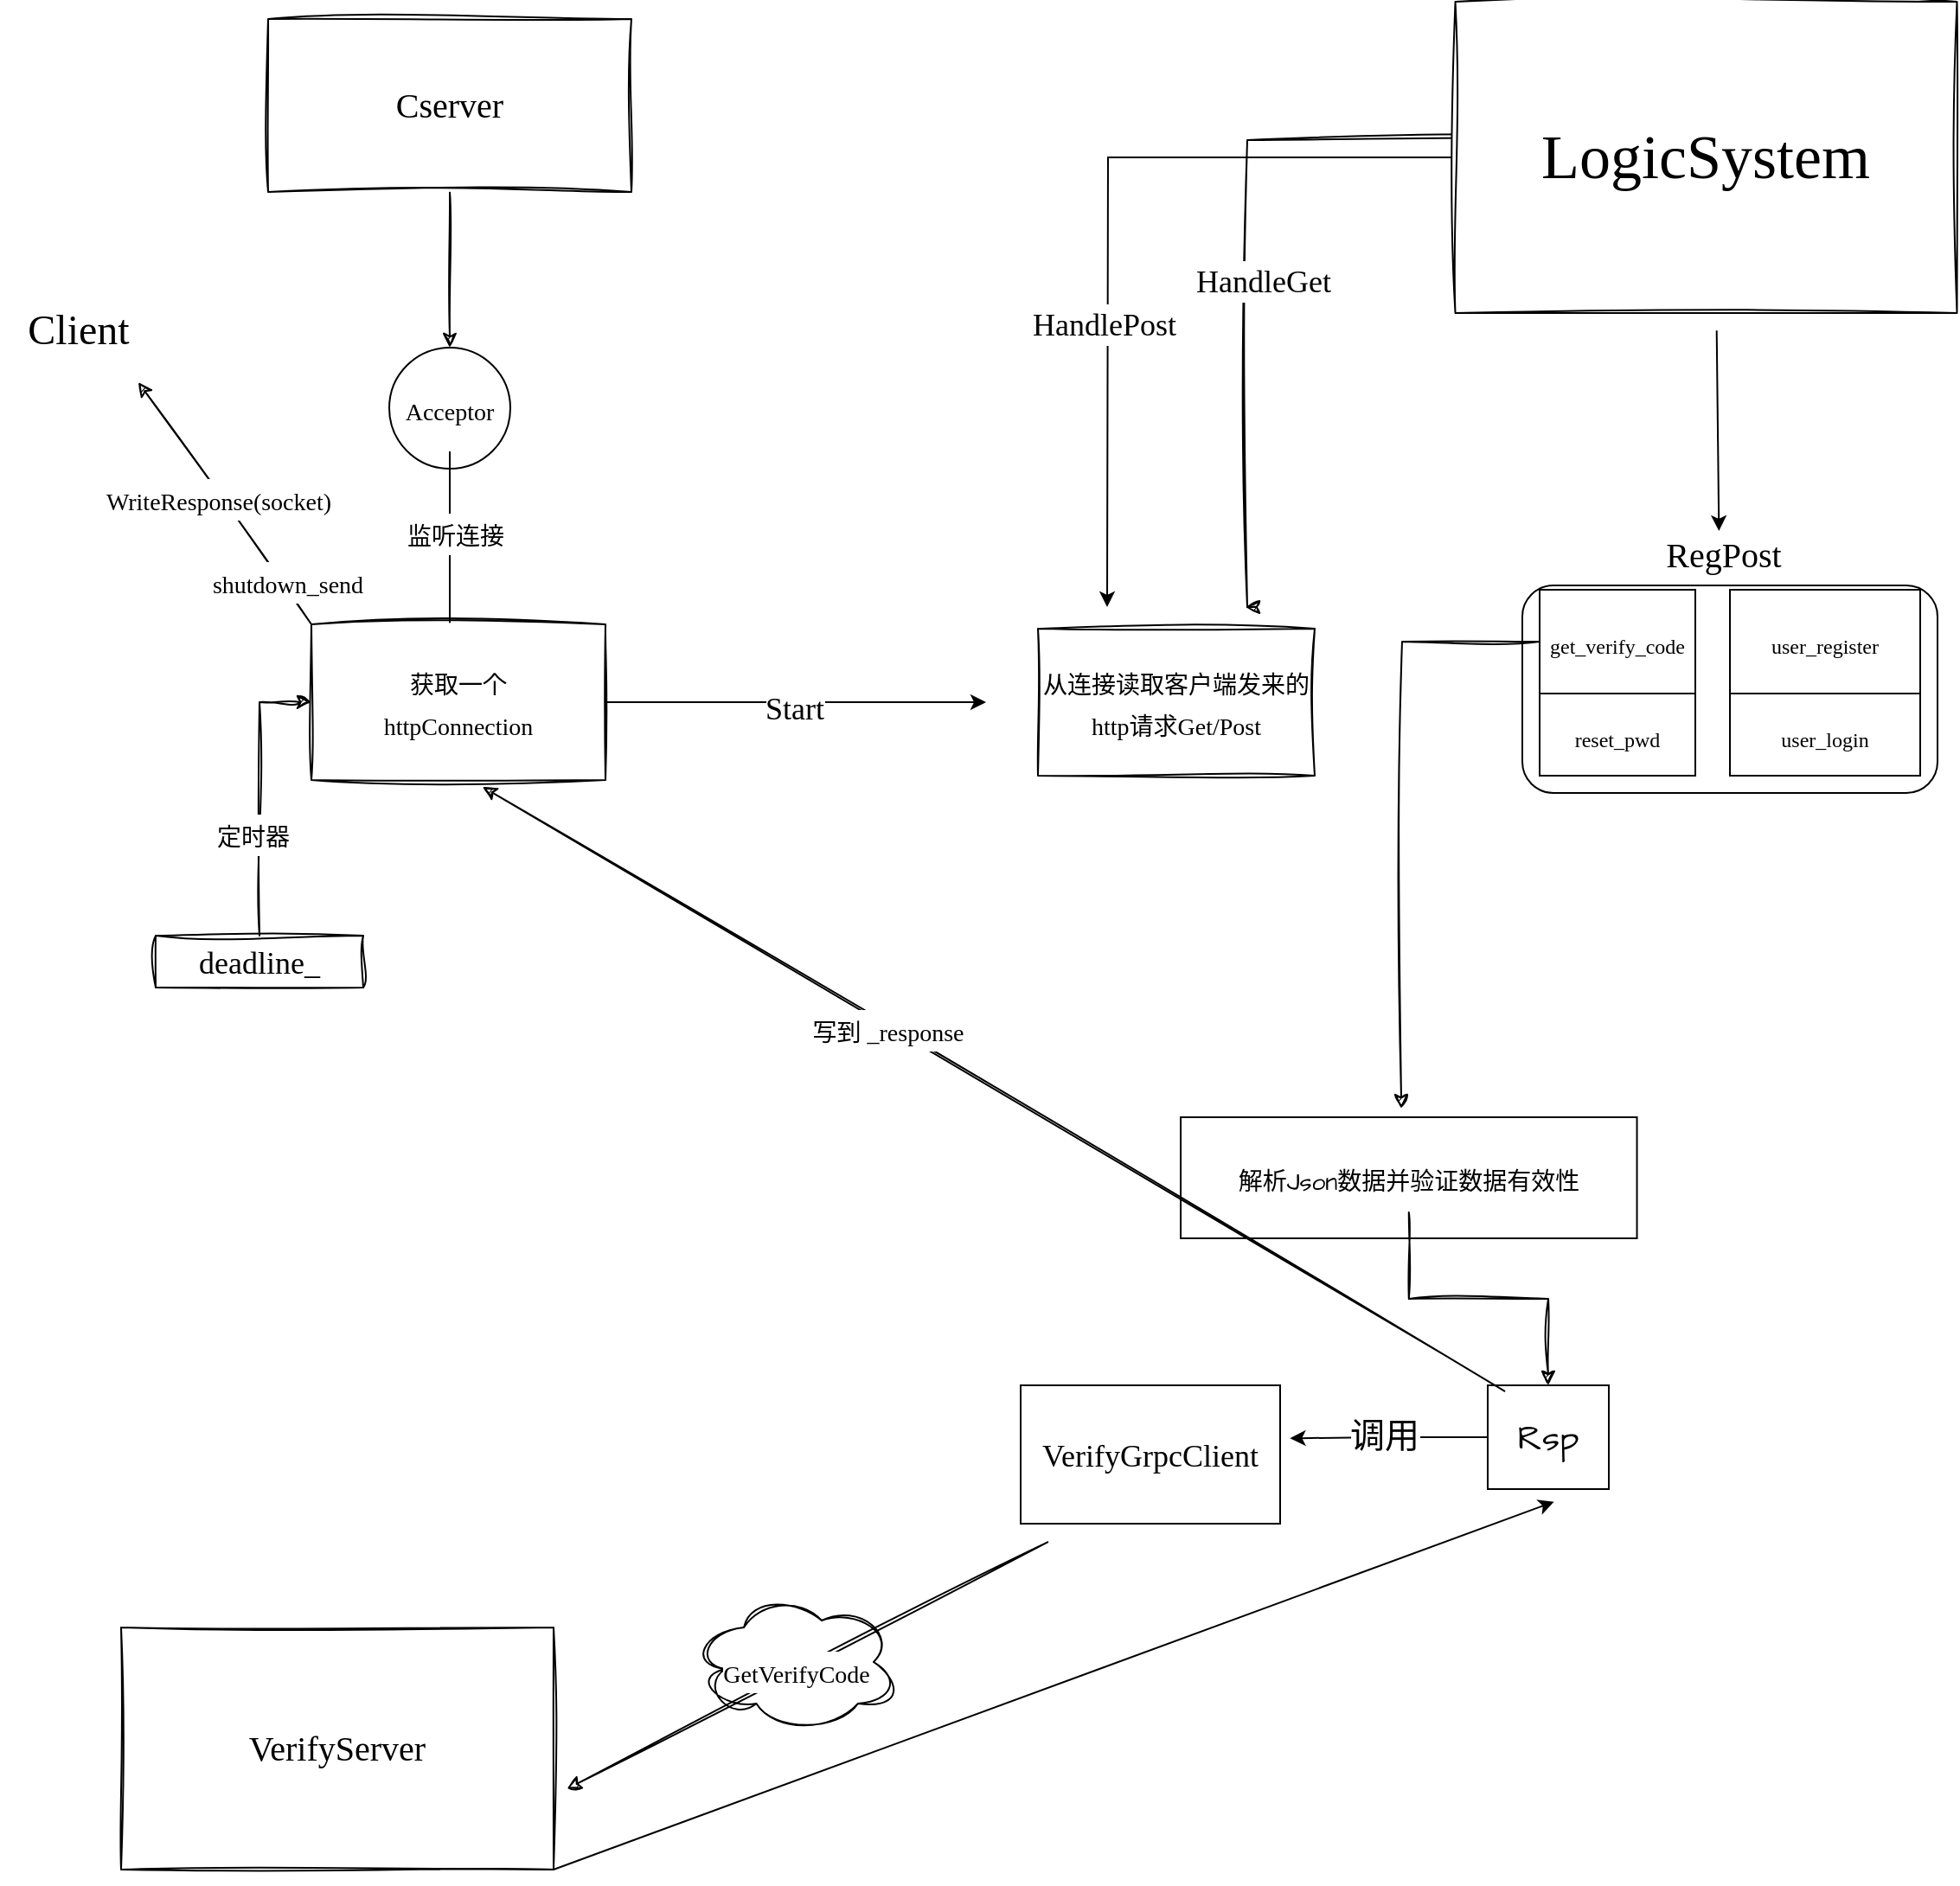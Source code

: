 <mxfile version="22.1.18" type="device">
  <diagram name="第 1 页" id="KdRjreE3MOIQbmugA6AL">
    <mxGraphModel dx="1526" dy="896" grid="1" gridSize="10" guides="1" tooltips="1" connect="1" arrows="1" fold="1" page="1" pageScale="1" pageWidth="20000" pageHeight="20000" math="0" shadow="0">
      <root>
        <mxCell id="0" />
        <mxCell id="1" parent="0" />
        <mxCell id="RObKxQkiu_mTfadBc8yZ-38" value="" style="rounded=1;whiteSpace=wrap;html=1;hachureGap=4;fontFamily=Architects Daughter;fontSource=https%3A%2F%2Ffonts.googleapis.com%2Fcss%3Ffamily%3DArchitects%2BDaughter;fontSize=20;" parent="1" vertex="1">
          <mxGeometry x="1230" y="507.5" width="240" height="120" as="geometry" />
        </mxCell>
        <mxCell id="RObKxQkiu_mTfadBc8yZ-24" style="edgeStyle=orthogonalEdgeStyle;rounded=0;sketch=1;hachureGap=4;jiggle=2;curveFitting=1;orthogonalLoop=1;jettySize=auto;html=1;entryX=0.5;entryY=0;entryDx=0;entryDy=0;fontFamily=Architects Daughter;fontSource=https%3A%2F%2Ffonts.googleapis.com%2Fcss%3Ffamily%3DArchitects%2BDaughter;fontSize=16;" parent="1" source="RObKxQkiu_mTfadBc8yZ-1" target="RObKxQkiu_mTfadBc8yZ-3" edge="1">
          <mxGeometry relative="1" as="geometry" />
        </mxCell>
        <mxCell id="RObKxQkiu_mTfadBc8yZ-1" value="&lt;font face=&quot;Georgia&quot;&gt;Cserver&lt;/font&gt;" style="rounded=0;whiteSpace=wrap;html=1;sketch=1;hachureGap=4;jiggle=2;curveFitting=1;fontFamily=Architects Daughter;fontSource=https%3A%2F%2Ffonts.googleapis.com%2Fcss%3Ffamily%3DArchitects%2BDaughter;fontSize=20;" parent="1" vertex="1">
          <mxGeometry x="505" y="180" width="210" height="100" as="geometry" />
        </mxCell>
        <mxCell id="RObKxQkiu_mTfadBc8yZ-3" value="&lt;font face=&quot;Georgia&quot; style=&quot;font-size: 14px;&quot;&gt;Acceptor&lt;/font&gt;" style="ellipse;whiteSpace=wrap;html=1;aspect=fixed;hachureGap=4;fontFamily=Architects Daughter;fontSource=https%3A%2F%2Ffonts.googleapis.com%2Fcss%3Ffamily%3DArchitects%2BDaughter;fontSize=20;" parent="1" vertex="1">
          <mxGeometry x="575" y="370" width="70" height="70" as="geometry" />
        </mxCell>
        <mxCell id="RObKxQkiu_mTfadBc8yZ-6" value="" style="endArrow=none;html=1;rounded=0;hachureGap=4;fontFamily=Architects Daughter;fontSource=https%3A%2F%2Ffonts.googleapis.com%2Fcss%3Ffamily%3DArchitects%2BDaughter;fontSize=16;" parent="1" edge="1">
          <mxGeometry width="50" height="50" relative="1" as="geometry">
            <mxPoint x="610" y="430" as="sourcePoint" />
            <mxPoint x="610" y="530" as="targetPoint" />
          </mxGeometry>
        </mxCell>
        <mxCell id="RObKxQkiu_mTfadBc8yZ-7" value="&lt;font style=&quot;font-size: 14px;&quot;&gt;监听连接&lt;/font&gt;" style="edgeLabel;html=1;align=center;verticalAlign=middle;resizable=0;points=[];fontSize=20;fontFamily=Architects Daughter;" parent="RObKxQkiu_mTfadBc8yZ-6" vertex="1" connectable="0">
          <mxGeometry x="-0.06" y="3" relative="1" as="geometry">
            <mxPoint as="offset" />
          </mxGeometry>
        </mxCell>
        <mxCell id="RObKxQkiu_mTfadBc8yZ-29" value="tart" style="edgeStyle=orthogonalEdgeStyle;rounded=0;hachureGap=4;orthogonalLoop=1;jettySize=auto;html=1;fontFamily=Architects Daughter;fontSource=https%3A%2F%2Ffonts.googleapis.com%2Fcss%3Ffamily%3DArchitects%2BDaughter;fontSize=16;" parent="1" source="RObKxQkiu_mTfadBc8yZ-9" edge="1">
          <mxGeometry relative="1" as="geometry">
            <mxPoint x="920" y="575" as="targetPoint" />
          </mxGeometry>
        </mxCell>
        <mxCell id="RObKxQkiu_mTfadBc8yZ-30" value="&lt;font face=&quot;Georgia&quot; style=&quot;font-size: 18px;&quot;&gt;Start&lt;/font&gt;" style="edgeLabel;html=1;align=center;verticalAlign=middle;resizable=0;points=[];fontSize=20;fontFamily=Architects Daughter;" parent="RObKxQkiu_mTfadBc8yZ-29" vertex="1" connectable="0">
          <mxGeometry x="0.002" y="-2" relative="1" as="geometry">
            <mxPoint x="-1" as="offset" />
          </mxGeometry>
        </mxCell>
        <mxCell id="RObKxQkiu_mTfadBc8yZ-9" value="&lt;font face=&quot;Georgia&quot; style=&quot;font-size: 14px;&quot;&gt;获取一个&lt;br&gt;httpConnection&lt;/font&gt;" style="rounded=0;whiteSpace=wrap;html=1;sketch=1;hachureGap=4;jiggle=2;curveFitting=1;fontFamily=Architects Daughter;fontSource=https%3A%2F%2Ffonts.googleapis.com%2Fcss%3Ffamily%3DArchitects%2BDaughter;fontSize=20;" parent="1" vertex="1">
          <mxGeometry x="530" y="530" width="170" height="90" as="geometry" />
        </mxCell>
        <mxCell id="RObKxQkiu_mTfadBc8yZ-14" style="edgeStyle=orthogonalEdgeStyle;rounded=0;sketch=1;hachureGap=4;jiggle=2;curveFitting=1;orthogonalLoop=1;jettySize=auto;html=1;fontFamily=Architects Daughter;fontSource=https%3A%2F%2Ffonts.googleapis.com%2Fcss%3Ffamily%3DArchitects%2BDaughter;fontSize=16;" parent="1" edge="1">
          <mxGeometry relative="1" as="geometry">
            <mxPoint x="1070" y="520" as="targetPoint" />
            <mxPoint x="1310" y="250" as="sourcePoint" />
            <Array as="points">
              <mxPoint x="1071" y="250" />
            </Array>
          </mxGeometry>
        </mxCell>
        <mxCell id="RObKxQkiu_mTfadBc8yZ-15" value="&lt;font style=&quot;font-size: 18px;&quot; face=&quot;Georgia&quot;&gt;HandleGet&lt;/font&gt;" style="edgeLabel;html=1;align=center;verticalAlign=middle;resizable=0;points=[];fontSize=20;fontFamily=Architects Daughter;" parent="RObKxQkiu_mTfadBc8yZ-14" vertex="1" connectable="0">
          <mxGeometry x="0.216" y="-2" relative="1" as="geometry">
            <mxPoint x="11" y="10" as="offset" />
          </mxGeometry>
        </mxCell>
        <mxCell id="RObKxQkiu_mTfadBc8yZ-16" style="edgeStyle=orthogonalEdgeStyle;rounded=0;hachureGap=4;orthogonalLoop=1;jettySize=auto;html=1;fontFamily=Architects Daughter;fontSource=https%3A%2F%2Ffonts.googleapis.com%2Fcss%3Ffamily%3DArchitects%2BDaughter;fontSize=16;" parent="1" source="RObKxQkiu_mTfadBc8yZ-10" edge="1">
          <mxGeometry relative="1" as="geometry">
            <mxPoint x="990" y="520" as="targetPoint" />
          </mxGeometry>
        </mxCell>
        <mxCell id="RObKxQkiu_mTfadBc8yZ-17" value="&lt;font style=&quot;font-size: 18px;&quot; face=&quot;Georgia&quot;&gt;HandlePost&lt;/font&gt;" style="edgeLabel;html=1;align=center;verticalAlign=middle;resizable=0;points=[];fontSize=20;fontFamily=Architects Daughter;" parent="RObKxQkiu_mTfadBc8yZ-16" vertex="1" connectable="0">
          <mxGeometry x="0.29" y="-3" relative="1" as="geometry">
            <mxPoint as="offset" />
          </mxGeometry>
        </mxCell>
        <mxCell id="RObKxQkiu_mTfadBc8yZ-10" value="&lt;font style=&quot;font-size: 36px;&quot; face=&quot;Georgia&quot;&gt;LogicSystem&lt;/font&gt;" style="rounded=0;whiteSpace=wrap;html=1;sketch=1;hachureGap=4;jiggle=2;curveFitting=1;fontFamily=Architects Daughter;fontSource=https%3A%2F%2Ffonts.googleapis.com%2Fcss%3Ffamily%3DArchitects%2BDaughter;fontSize=20;" parent="1" vertex="1">
          <mxGeometry x="1191.26" y="170" width="290" height="180" as="geometry" />
        </mxCell>
        <mxCell id="RObKxQkiu_mTfadBc8yZ-27" style="edgeStyle=orthogonalEdgeStyle;rounded=0;sketch=1;hachureGap=4;jiggle=2;curveFitting=1;orthogonalLoop=1;jettySize=auto;html=1;entryX=0;entryY=0.5;entryDx=0;entryDy=0;fontFamily=Architects Daughter;fontSource=https%3A%2F%2Ffonts.googleapis.com%2Fcss%3Ffamily%3DArchitects%2BDaughter;fontSize=16;" parent="1" source="RObKxQkiu_mTfadBc8yZ-21" target="RObKxQkiu_mTfadBc8yZ-9" edge="1">
          <mxGeometry relative="1" as="geometry" />
        </mxCell>
        <mxCell id="RObKxQkiu_mTfadBc8yZ-28" value="&lt;font style=&quot;font-size: 14px;&quot;&gt;定时器&lt;/font&gt;" style="edgeLabel;html=1;align=center;verticalAlign=middle;resizable=0;points=[];fontSize=20;fontFamily=Architects Daughter;" parent="RObKxQkiu_mTfadBc8yZ-27" vertex="1" connectable="0">
          <mxGeometry x="-0.277" y="4" relative="1" as="geometry">
            <mxPoint as="offset" />
          </mxGeometry>
        </mxCell>
        <mxCell id="RObKxQkiu_mTfadBc8yZ-21" value="&lt;font style=&quot;font-size: 18px;&quot; face=&quot;Georgia&quot;&gt;deadline_&lt;/font&gt;" style="rounded=0;whiteSpace=wrap;html=1;sketch=1;hachureGap=4;jiggle=2;curveFitting=1;fontFamily=Architects Daughter;fontSource=https%3A%2F%2Ffonts.googleapis.com%2Fcss%3Ffamily%3DArchitects%2BDaughter;fontSize=20;" parent="1" vertex="1">
          <mxGeometry x="440" y="710" width="120" height="30" as="geometry" />
        </mxCell>
        <mxCell id="RObKxQkiu_mTfadBc8yZ-31" value="&lt;font face=&quot;Georgia&quot; style=&quot;font-size: 14px;&quot;&gt;从连接读取客户端发来的http请求Get/Post&lt;/font&gt;" style="rounded=0;whiteSpace=wrap;html=1;sketch=1;hachureGap=4;jiggle=2;curveFitting=1;fontFamily=Architects Daughter;fontSource=https%3A%2F%2Ffonts.googleapis.com%2Fcss%3Ffamily%3DArchitects%2BDaughter;fontSize=20;" parent="1" vertex="1">
          <mxGeometry x="950" y="532.5" width="160" height="85" as="geometry" />
        </mxCell>
        <mxCell id="RObKxQkiu_mTfadBc8yZ-32" value="" style="endArrow=classic;html=1;rounded=0;sketch=1;hachureGap=4;jiggle=2;curveFitting=1;fontFamily=Architects Daughter;fontSource=https%3A%2F%2Ffonts.googleapis.com%2Fcss%3Ffamily%3DArchitects%2BDaughter;fontSize=16;exitX=0.041;exitY=-0.007;exitDx=0;exitDy=0;exitPerimeter=0;" parent="1" edge="1">
          <mxGeometry width="50" height="50" relative="1" as="geometry">
            <mxPoint x="530" y="530.0" as="sourcePoint" />
            <mxPoint x="430" y="390" as="targetPoint" />
          </mxGeometry>
        </mxCell>
        <mxCell id="RObKxQkiu_mTfadBc8yZ-33" value="&lt;font face=&quot;Georgia&quot; style=&quot;font-size: 14px;&quot;&gt;WriteResponse(socket)&lt;/font&gt;" style="edgeLabel;html=1;align=center;verticalAlign=middle;resizable=0;points=[];fontSize=20;fontFamily=Architects Daughter;" parent="RObKxQkiu_mTfadBc8yZ-32" vertex="1" connectable="0">
          <mxGeometry x="0.05" y="1" relative="1" as="geometry">
            <mxPoint x="-1" as="offset" />
          </mxGeometry>
        </mxCell>
        <mxCell id="wuN3iqz_Swb8vweMjahp-2" value="&lt;font style=&quot;font-size: 14px;&quot; face=&quot;Georgia&quot;&gt;shutdown_send&lt;/font&gt;" style="edgeLabel;html=1;align=center;verticalAlign=middle;resizable=0;points=[];fontSize=20;fontFamily=Architects Daughter;" parent="RObKxQkiu_mTfadBc8yZ-32" vertex="1" connectable="0">
          <mxGeometry x="-0.65" y="-4" relative="1" as="geometry">
            <mxPoint y="1" as="offset" />
          </mxGeometry>
        </mxCell>
        <mxCell id="RObKxQkiu_mTfadBc8yZ-34" value="&lt;font face=&quot;Georgia&quot; style=&quot;font-size: 24px;&quot;&gt;Client&lt;/font&gt;" style="text;html=1;align=center;verticalAlign=middle;resizable=0;points=[];autosize=1;strokeColor=none;fillColor=none;fontSize=20;fontFamily=Architects Daughter;" parent="1" vertex="1">
          <mxGeometry x="350" y="340" width="90" height="40" as="geometry" />
        </mxCell>
        <mxCell id="RObKxQkiu_mTfadBc8yZ-36" value="&lt;font face=&quot;Georgia&quot;&gt;RegPost&lt;/font&gt;" style="text;html=1;align=center;verticalAlign=middle;resizable=0;points=[];autosize=1;strokeColor=none;fillColor=none;fontSize=20;fontFamily=Architects Daughter;" parent="1" vertex="1">
          <mxGeometry x="1296.26" y="470" width="100" height="40" as="geometry" />
        </mxCell>
        <mxCell id="RObKxQkiu_mTfadBc8yZ-45" style="edgeStyle=orthogonalEdgeStyle;rounded=0;sketch=1;hachureGap=4;jiggle=2;curveFitting=1;orthogonalLoop=1;jettySize=auto;html=1;fontFamily=Architects Daughter;fontSource=https%3A%2F%2Ffonts.googleapis.com%2Fcss%3Ffamily%3DArchitects%2BDaughter;fontSize=16;" parent="1" source="RObKxQkiu_mTfadBc8yZ-35" edge="1">
          <mxGeometry relative="1" as="geometry">
            <mxPoint x="1160" y="810" as="targetPoint" />
          </mxGeometry>
        </mxCell>
        <mxCell id="RObKxQkiu_mTfadBc8yZ-35" value="&lt;font face=&quot;Georgia&quot; style=&quot;font-size: 12px;&quot;&gt;get_verify_code&lt;/font&gt;" style="rounded=0;whiteSpace=wrap;html=1;hachureGap=4;fontFamily=Architects Daughter;fontSource=https%3A%2F%2Ffonts.googleapis.com%2Fcss%3Ffamily%3DArchitects%2BDaughter;fontSize=20;" parent="1" vertex="1">
          <mxGeometry x="1240" y="510" width="90" height="60" as="geometry" />
        </mxCell>
        <mxCell id="RObKxQkiu_mTfadBc8yZ-39" value="&lt;font face=&quot;Georgia&quot; style=&quot;font-size: 12px;&quot;&gt;user_register&lt;/font&gt;" style="rounded=0;whiteSpace=wrap;html=1;hachureGap=4;fontFamily=Architects Daughter;fontSource=https%3A%2F%2Ffonts.googleapis.com%2Fcss%3Ffamily%3DArchitects%2BDaughter;fontSize=20;" parent="1" vertex="1">
          <mxGeometry x="1350" y="510" width="110" height="60" as="geometry" />
        </mxCell>
        <mxCell id="RObKxQkiu_mTfadBc8yZ-40" value="&lt;font face=&quot;Georgia&quot; style=&quot;font-size: 12px;&quot;&gt;reset_pwd&lt;/font&gt;" style="rounded=0;whiteSpace=wrap;html=1;hachureGap=4;fontFamily=Architects Daughter;fontSource=https%3A%2F%2Ffonts.googleapis.com%2Fcss%3Ffamily%3DArchitects%2BDaughter;fontSize=20;" parent="1" vertex="1">
          <mxGeometry x="1240" y="570" width="90" height="47.5" as="geometry" />
        </mxCell>
        <mxCell id="RObKxQkiu_mTfadBc8yZ-42" value="&lt;font face=&quot;Georgia&quot; style=&quot;font-size: 12px;&quot;&gt;user_login&lt;/font&gt;" style="rounded=0;whiteSpace=wrap;html=1;hachureGap=4;fontFamily=Architects Daughter;fontSource=https%3A%2F%2Ffonts.googleapis.com%2Fcss%3Ffamily%3DArchitects%2BDaughter;fontSize=20;" parent="1" vertex="1">
          <mxGeometry x="1350" y="570" width="110" height="47.5" as="geometry" />
        </mxCell>
        <mxCell id="RObKxQkiu_mTfadBc8yZ-44" value="" style="endArrow=classic;html=1;rounded=0;hachureGap=4;fontFamily=Architects Daughter;fontSource=https%3A%2F%2Ffonts.googleapis.com%2Fcss%3Ffamily%3DArchitects%2BDaughter;fontSize=16;entryX=0.474;entryY=0.15;entryDx=0;entryDy=0;entryPerimeter=0;exitX=0.521;exitY=1.056;exitDx=0;exitDy=0;exitPerimeter=0;" parent="1" source="RObKxQkiu_mTfadBc8yZ-10" target="RObKxQkiu_mTfadBc8yZ-36" edge="1">
          <mxGeometry width="50" height="50" relative="1" as="geometry">
            <mxPoint x="1000" y="530" as="sourcePoint" />
            <mxPoint x="1050" y="480" as="targetPoint" />
          </mxGeometry>
        </mxCell>
        <mxCell id="RObKxQkiu_mTfadBc8yZ-46" value="" style="rounded=0;whiteSpace=wrap;html=1;hachureGap=4;fontFamily=Architects Daughter;fontSource=https%3A%2F%2Ffonts.googleapis.com%2Fcss%3Ffamily%3DArchitects%2BDaughter;fontSize=20;" parent="1" vertex="1">
          <mxGeometry x="1032.52" y="815" width="263.74" height="70" as="geometry" />
        </mxCell>
        <mxCell id="RObKxQkiu_mTfadBc8yZ-64" style="edgeStyle=orthogonalEdgeStyle;rounded=0;sketch=1;hachureGap=4;jiggle=2;curveFitting=1;orthogonalLoop=1;jettySize=auto;html=1;entryX=0.5;entryY=0;entryDx=0;entryDy=0;fontFamily=Architects Daughter;fontSource=https%3A%2F%2Ffonts.googleapis.com%2Fcss%3Ffamily%3DArchitects%2BDaughter;fontSize=16;" parent="1" source="RObKxQkiu_mTfadBc8yZ-47" target="RObKxQkiu_mTfadBc8yZ-58" edge="1">
          <mxGeometry relative="1" as="geometry" />
        </mxCell>
        <mxCell id="RObKxQkiu_mTfadBc8yZ-47" value="&lt;font style=&quot;font-size: 14px;&quot;&gt;解析Json数据并验证数据有效性&lt;/font&gt;" style="text;html=1;align=center;verticalAlign=middle;resizable=0;points=[];autosize=1;strokeColor=none;fillColor=none;fontSize=20;fontFamily=Architects Daughter;" parent="1" vertex="1">
          <mxGeometry x="1054.39" y="830" width="220" height="40" as="geometry" />
        </mxCell>
        <mxCell id="RObKxQkiu_mTfadBc8yZ-48" value="&lt;font face=&quot;Georgia&quot;&gt;VerifyServer&lt;/font&gt;" style="rounded=0;whiteSpace=wrap;html=1;sketch=1;hachureGap=4;jiggle=2;curveFitting=1;fontFamily=Architects Daughter;fontSource=https%3A%2F%2Ffonts.googleapis.com%2Fcss%3Ffamily%3DArchitects%2BDaughter;fontSize=20;" parent="1" vertex="1">
          <mxGeometry x="420" y="1110" width="250" height="140" as="geometry" />
        </mxCell>
        <mxCell id="RObKxQkiu_mTfadBc8yZ-49" value="" style="ellipse;shape=cloud;whiteSpace=wrap;html=1;sketch=1;hachureGap=4;jiggle=2;curveFitting=1;fontFamily=Architects Daughter;fontSource=https%3A%2F%2Ffonts.googleapis.com%2Fcss%3Ffamily%3DArchitects%2BDaughter;fontSize=20;" parent="1" vertex="1">
          <mxGeometry x="750" y="1090" width="120" height="80" as="geometry" />
        </mxCell>
        <mxCell id="RObKxQkiu_mTfadBc8yZ-50" value="&lt;font face=&quot;Georgia&quot; style=&quot;font-size: 18px;&quot;&gt;VerifyGrpcClient&lt;/font&gt;" style="rounded=0;whiteSpace=wrap;html=1;hachureGap=4;fontFamily=Architects Daughter;fontSource=https%3A%2F%2Ffonts.googleapis.com%2Fcss%3Ffamily%3DArchitects%2BDaughter;fontSize=20;" parent="1" vertex="1">
          <mxGeometry x="940" y="970" width="150" height="80" as="geometry" />
        </mxCell>
        <mxCell id="RObKxQkiu_mTfadBc8yZ-51" value="" style="endArrow=classic;html=1;rounded=0;sketch=1;hachureGap=4;jiggle=2;curveFitting=1;fontFamily=Architects Daughter;fontSource=https%3A%2F%2Ffonts.googleapis.com%2Fcss%3Ffamily%3DArchitects%2BDaughter;fontSize=16;exitX=0.104;exitY=1.133;exitDx=0;exitDy=0;exitPerimeter=0;entryX=1.031;entryY=0.667;entryDx=0;entryDy=0;entryPerimeter=0;" parent="1" source="RObKxQkiu_mTfadBc8yZ-50" target="RObKxQkiu_mTfadBc8yZ-48" edge="1">
          <mxGeometry width="50" height="50" relative="1" as="geometry">
            <mxPoint x="950" y="980" as="sourcePoint" />
            <mxPoint x="1000" y="930" as="targetPoint" />
          </mxGeometry>
        </mxCell>
        <mxCell id="RObKxQkiu_mTfadBc8yZ-52" value="&lt;font style=&quot;font-size: 14px;&quot; face=&quot;Georgia&quot;&gt;GetVerifyCode&lt;/font&gt;" style="edgeLabel;html=1;align=center;verticalAlign=middle;resizable=0;points=[];fontSize=20;fontFamily=Architects Daughter;" parent="RObKxQkiu_mTfadBc8yZ-51" vertex="1" connectable="0">
          <mxGeometry x="-0.028" y="5" relative="1" as="geometry">
            <mxPoint x="-13" as="offset" />
          </mxGeometry>
        </mxCell>
        <mxCell id="RObKxQkiu_mTfadBc8yZ-56" value="" style="endArrow=classic;html=1;rounded=0;hachureGap=4;fontFamily=Architects Daughter;fontSource=https%3A%2F%2Ffonts.googleapis.com%2Fcss%3Ffamily%3DArchitects%2BDaughter;fontSize=16;exitX=1;exitY=1;exitDx=0;exitDy=0;entryX=0.548;entryY=1.122;entryDx=0;entryDy=0;entryPerimeter=0;" parent="1" source="RObKxQkiu_mTfadBc8yZ-48" target="RObKxQkiu_mTfadBc8yZ-58" edge="1">
          <mxGeometry width="50" height="50" relative="1" as="geometry">
            <mxPoint x="950" y="980" as="sourcePoint" />
            <mxPoint x="1180" y="1020" as="targetPoint" />
          </mxGeometry>
        </mxCell>
        <mxCell id="RObKxQkiu_mTfadBc8yZ-58" value="Rsp" style="rounded=0;whiteSpace=wrap;html=1;hachureGap=4;fontFamily=Architects Daughter;fontSource=https%3A%2F%2Ffonts.googleapis.com%2Fcss%3Ffamily%3DArchitects%2BDaughter;fontSize=20;" parent="1" vertex="1">
          <mxGeometry x="1210" y="970" width="70" height="60" as="geometry" />
        </mxCell>
        <mxCell id="RObKxQkiu_mTfadBc8yZ-59" style="edgeStyle=orthogonalEdgeStyle;rounded=0;hachureGap=4;orthogonalLoop=1;jettySize=auto;html=1;entryX=1.038;entryY=0.383;entryDx=0;entryDy=0;entryPerimeter=0;fontFamily=Architects Daughter;fontSource=https%3A%2F%2Ffonts.googleapis.com%2Fcss%3Ffamily%3DArchitects%2BDaughter;fontSize=16;" parent="1" source="RObKxQkiu_mTfadBc8yZ-58" target="RObKxQkiu_mTfadBc8yZ-50" edge="1">
          <mxGeometry relative="1" as="geometry" />
        </mxCell>
        <mxCell id="RObKxQkiu_mTfadBc8yZ-63" value="调用" style="edgeLabel;html=1;align=center;verticalAlign=middle;resizable=0;points=[];fontSize=20;fontFamily=Architects Daughter;" parent="RObKxQkiu_mTfadBc8yZ-59" vertex="1" connectable="0">
          <mxGeometry x="0.044" y="-1" relative="1" as="geometry">
            <mxPoint x="1" y="-1" as="offset" />
          </mxGeometry>
        </mxCell>
        <mxCell id="RObKxQkiu_mTfadBc8yZ-65" value="" style="endArrow=classic;html=1;rounded=0;sketch=1;hachureGap=4;jiggle=2;curveFitting=1;fontFamily=Architects Daughter;fontSource=https%3A%2F%2Ffonts.googleapis.com%2Fcss%3Ffamily%3DArchitects%2BDaughter;fontSize=16;exitX=0.138;exitY=0.056;exitDx=0;exitDy=0;exitPerimeter=0;entryX=0.582;entryY=1.044;entryDx=0;entryDy=0;entryPerimeter=0;" parent="1" source="RObKxQkiu_mTfadBc8yZ-58" target="RObKxQkiu_mTfadBc8yZ-9" edge="1">
          <mxGeometry width="50" height="50" relative="1" as="geometry">
            <mxPoint x="950" y="880" as="sourcePoint" />
            <mxPoint x="1000" y="830" as="targetPoint" />
          </mxGeometry>
        </mxCell>
        <mxCell id="RObKxQkiu_mTfadBc8yZ-66" value="&lt;font face=&quot;Georgia&quot; style=&quot;font-size: 14px;&quot;&gt;写到 _response&lt;/font&gt;" style="edgeLabel;html=1;align=center;verticalAlign=middle;resizable=0;points=[];fontSize=20;fontFamily=Architects Daughter;" parent="RObKxQkiu_mTfadBc8yZ-65" vertex="1" connectable="0">
          <mxGeometry x="0.206" y="1" relative="1" as="geometry">
            <mxPoint as="offset" />
          </mxGeometry>
        </mxCell>
      </root>
    </mxGraphModel>
  </diagram>
</mxfile>
